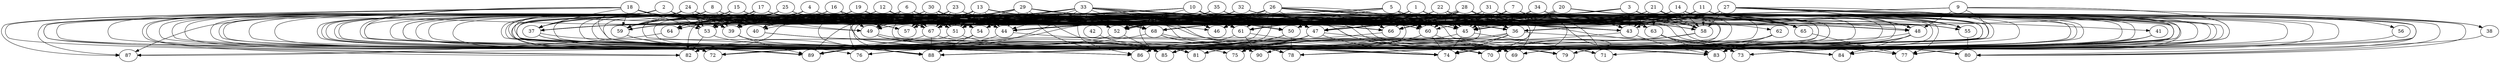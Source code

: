 // DAG automatically generated by daggen at Wed Apr 12 12:20:58 2017
// ./daggen --dot -n 90 --jump=3 --fat=0.8 --regularity=0.4 --density=0.6 
digraph G {
  1 [size="1321701746", alpha="0.00"]
  1 -> 43 [size ="33554432"]
  1 -> 47 [size ="33554432"]
  1 -> 48 [size ="33554432"]
  1 -> 50 [size ="33554432"]
  1 -> 51 [size ="33554432"]
  1 -> 53 [size ="33554432"]
  1 -> 58 [size ="33554432"]
  1 -> 59 [size ="33554432"]
  1 -> 60 [size ="33554432"]
  1 -> 61 [size ="33554432"]
  1 -> 66 [size ="33554432"]
  1 -> 71 [size ="33554432"]
  1 -> 74 [size ="33554432"]
  1 -> 89 [size ="33554432"]
  2 [size="1973254455", alpha="0.09"]
  2 -> 37 [size ="33554432"]
  2 -> 44 [size ="33554432"]
  2 -> 47 [size ="33554432"]
  2 -> 49 [size ="33554432"]
  2 -> 51 [size ="33554432"]
  2 -> 53 [size ="33554432"]
  2 -> 54 [size ="33554432"]
  2 -> 65 [size ="33554432"]
  2 -> 66 [size ="33554432"]
  2 -> 68 [size ="33554432"]
  2 -> 81 [size ="33554432"]
  2 -> 82 [size ="33554432"]
  2 -> 86 [size ="33554432"]
  2 -> 87 [size ="33554432"]
  2 -> 88 [size ="33554432"]
  2 -> 89 [size ="33554432"]
  3 [size="1320713336438", alpha="0.08"]
  3 -> 39 [size ="838860800"]
  3 -> 43 [size ="838860800"]
  3 -> 47 [size ="838860800"]
  3 -> 50 [size ="838860800"]
  3 -> 52 [size ="838860800"]
  3 -> 54 [size ="838860800"]
  3 -> 55 [size ="838860800"]
  3 -> 58 [size ="838860800"]
  3 -> 60 [size ="838860800"]
  3 -> 61 [size ="838860800"]
  3 -> 65 [size ="838860800"]
  3 -> 66 [size ="838860800"]
  3 -> 73 [size ="838860800"]
  3 -> 75 [size ="838860800"]
  3 -> 79 [size ="838860800"]
  3 -> 81 [size ="838860800"]
  3 -> 86 [size ="838860800"]
  3 -> 88 [size ="838860800"]
  4 [size="4243925138", alpha="0.03"]
  4 -> 36 [size ="134217728"]
  4 -> 37 [size ="134217728"]
  4 -> 39 [size ="134217728"]
  4 -> 43 [size ="134217728"]
  4 -> 45 [size ="134217728"]
  4 -> 50 [size ="134217728"]
  4 -> 54 [size ="134217728"]
  4 -> 59 [size ="134217728"]
  4 -> 64 [size ="134217728"]
  4 -> 66 [size ="134217728"]
  4 -> 70 [size ="134217728"]
  4 -> 81 [size ="134217728"]
  4 -> 86 [size ="134217728"]
  4 -> 88 [size ="134217728"]
  5 [size="1073741824000", alpha="0.19"]
  5 -> 37 [size ="838860800"]
  5 -> 45 [size ="838860800"]
  5 -> 59 [size ="838860800"]
  5 -> 60 [size ="838860800"]
  5 -> 61 [size ="838860800"]
  5 -> 65 [size ="838860800"]
  5 -> 66 [size ="838860800"]
  5 -> 67 [size ="838860800"]
  5 -> 68 [size ="838860800"]
  5 -> 70 [size ="838860800"]
  5 -> 81 [size ="838860800"]
  5 -> 86 [size ="838860800"]
  6 [size="867185372248", alpha="0.07"]
  6 -> 39 [size ="536870912"]
  6 -> 44 [size ="536870912"]
  6 -> 45 [size ="536870912"]
  6 -> 47 [size ="536870912"]
  6 -> 49 [size ="536870912"]
  6 -> 52 [size ="536870912"]
  6 -> 59 [size ="536870912"]
  6 -> 60 [size ="536870912"]
  6 -> 61 [size ="536870912"]
  6 -> 67 [size ="536870912"]
  6 -> 72 [size ="536870912"]
  6 -> 85 [size ="536870912"]
  6 -> 86 [size ="536870912"]
  7 [size="782757789696", alpha="0.00"]
  7 -> 36 [size ="679477248"]
  7 -> 44 [size ="679477248"]
  7 -> 45 [size ="679477248"]
  7 -> 47 [size ="679477248"]
  7 -> 53 [size ="679477248"]
  7 -> 55 [size ="679477248"]
  7 -> 58 [size ="679477248"]
  7 -> 59 [size ="679477248"]
  7 -> 63 [size ="679477248"]
  7 -> 66 [size ="679477248"]
  7 -> 67 [size ="679477248"]
  7 -> 73 [size ="679477248"]
  7 -> 83 [size ="679477248"]
  7 -> 85 [size ="679477248"]
  8 [size="134217728000", alpha="0.08"]
  8 -> 37 [size ="209715200"]
  8 -> 39 [size ="209715200"]
  8 -> 47 [size ="209715200"]
  8 -> 54 [size ="209715200"]
  8 -> 57 [size ="209715200"]
  8 -> 58 [size ="209715200"]
  8 -> 59 [size ="209715200"]
  8 -> 72 [size ="209715200"]
  8 -> 73 [size ="209715200"]
  8 -> 82 [size ="209715200"]
  8 -> 83 [size ="209715200"]
  9 [size="782757789696", alpha="0.17"]
  9 -> 38 [size ="679477248"]
  9 -> 47 [size ="679477248"]
  9 -> 48 [size ="679477248"]
  9 -> 51 [size ="679477248"]
  9 -> 64 [size ="679477248"]
  9 -> 69 [size ="679477248"]
  9 -> 72 [size ="679477248"]
  9 -> 74 [size ="679477248"]
  10 [size="68719476736", alpha="0.06"]
  10 -> 36 [size ="134217728"]
  10 -> 43 [size ="134217728"]
  10 -> 45 [size ="134217728"]
  10 -> 48 [size ="134217728"]
  10 -> 50 [size ="134217728"]
  10 -> 52 [size ="134217728"]
  10 -> 58 [size ="134217728"]
  10 -> 59 [size ="134217728"]
  10 -> 61 [size ="134217728"]
  10 -> 64 [size ="134217728"]
  10 -> 67 [size ="134217728"]
  10 -> 76 [size ="134217728"]
  10 -> 79 [size ="134217728"]
  10 -> 88 [size ="134217728"]
  10 -> 89 [size ="134217728"]
  11 [size="782757789696", alpha="0.02"]
  11 -> 36 [size ="679477248"]
  11 -> 37 [size ="679477248"]
  11 -> 43 [size ="679477248"]
  11 -> 44 [size ="679477248"]
  11 -> 48 [size ="679477248"]
  11 -> 52 [size ="679477248"]
  11 -> 56 [size ="679477248"]
  11 -> 58 [size ="679477248"]
  11 -> 65 [size ="679477248"]
  11 -> 66 [size ="679477248"]
  11 -> 68 [size ="679477248"]
  11 -> 77 [size ="679477248"]
  11 -> 80 [size ="679477248"]
  12 [size="12774366463", alpha="0.05"]
  12 -> 40 [size ="209715200"]
  12 -> 43 [size ="209715200"]
  12 -> 44 [size ="209715200"]
  12 -> 47 [size ="209715200"]
  12 -> 48 [size ="209715200"]
  12 -> 53 [size ="209715200"]
  12 -> 59 [size ="209715200"]
  12 -> 61 [size ="209715200"]
  12 -> 64 [size ="209715200"]
  12 -> 65 [size ="209715200"]
  12 -> 66 [size ="209715200"]
  12 -> 67 [size ="209715200"]
  12 -> 69 [size ="209715200"]
  12 -> 70 [size ="209715200"]
  12 -> 72 [size ="209715200"]
  12 -> 89 [size ="209715200"]
  13 [size="68719476736", alpha="0.00"]
  13 -> 39 [size ="134217728"]
  13 -> 44 [size ="134217728"]
  13 -> 51 [size ="134217728"]
  13 -> 53 [size ="134217728"]
  13 -> 54 [size ="134217728"]
  13 -> 55 [size ="134217728"]
  13 -> 57 [size ="134217728"]
  13 -> 58 [size ="134217728"]
  13 -> 59 [size ="134217728"]
  13 -> 60 [size ="134217728"]
  13 -> 61 [size ="134217728"]
  13 -> 64 [size ="134217728"]
  13 -> 65 [size ="134217728"]
  13 -> 67 [size ="134217728"]
  13 -> 68 [size ="134217728"]
  13 -> 75 [size ="134217728"]
  13 -> 77 [size ="134217728"]
  13 -> 82 [size ="134217728"]
  14 [size="8589934592", alpha="0.18"]
  14 -> 44 [size ="33554432"]
  14 -> 45 [size ="33554432"]
  14 -> 46 [size ="33554432"]
  14 -> 49 [size ="33554432"]
  14 -> 50 [size ="33554432"]
  14 -> 52 [size ="33554432"]
  14 -> 57 [size ="33554432"]
  14 -> 58 [size ="33554432"]
  14 -> 61 [size ="33554432"]
  14 -> 65 [size ="33554432"]
  14 -> 67 [size ="33554432"]
  14 -> 69 [size ="33554432"]
  14 -> 70 [size ="33554432"]
  14 -> 80 [size ="33554432"]
  14 -> 81 [size ="33554432"]
  14 -> 83 [size ="33554432"]
  14 -> 85 [size ="33554432"]
  14 -> 86 [size ="33554432"]
  15 [size="2315130346", alpha="0.11"]
  15 -> 49 [size ="75497472"]
  15 -> 51 [size ="75497472"]
  15 -> 53 [size ="75497472"]
  15 -> 54 [size ="75497472"]
  15 -> 59 [size ="75497472"]
  15 -> 60 [size ="75497472"]
  15 -> 61 [size ="75497472"]
  15 -> 64 [size ="75497472"]
  15 -> 67 [size ="75497472"]
  15 -> 81 [size ="75497472"]
  15 -> 85 [size ="75497472"]
  16 [size="549755813888", alpha="0.10"]
  16 -> 39 [size ="536870912"]
  16 -> 44 [size ="536870912"]
  16 -> 49 [size ="536870912"]
  16 -> 50 [size ="536870912"]
  16 -> 51 [size ="536870912"]
  16 -> 53 [size ="536870912"]
  16 -> 54 [size ="536870912"]
  16 -> 55 [size ="536870912"]
  16 -> 59 [size ="536870912"]
  16 -> 61 [size ="536870912"]
  16 -> 67 [size ="536870912"]
  16 -> 75 [size ="536870912"]
  16 -> 78 [size ="536870912"]
  16 -> 85 [size ="536870912"]
  16 -> 88 [size ="536870912"]
  17 [size="91082213484", alpha="0.13"]
  17 -> 39 [size ="134217728"]
  17 -> 44 [size ="134217728"]
  17 -> 52 [size ="134217728"]
  17 -> 53 [size ="134217728"]
  17 -> 54 [size ="134217728"]
  17 -> 57 [size ="134217728"]
  17 -> 64 [size ="134217728"]
  17 -> 66 [size ="134217728"]
  17 -> 67 [size ="134217728"]
  17 -> 68 [size ="134217728"]
  17 -> 72 [size ="134217728"]
  17 -> 73 [size ="134217728"]
  17 -> 81 [size ="134217728"]
  18 [size="68719476736", alpha="0.03"]
  18 -> 37 [size ="134217728"]
  18 -> 39 [size ="134217728"]
  18 -> 44 [size ="134217728"]
  18 -> 45 [size ="134217728"]
  18 -> 52 [size ="134217728"]
  18 -> 53 [size ="134217728"]
  18 -> 59 [size ="134217728"]
  18 -> 60 [size ="134217728"]
  18 -> 67 [size ="134217728"]
  18 -> 72 [size ="134217728"]
  18 -> 74 [size ="134217728"]
  18 -> 79 [size ="134217728"]
  18 -> 82 [size ="134217728"]
  18 -> 87 [size ="134217728"]
  19 [size="444934340697", alpha="0.19"]
  19 -> 39 [size ="411041792"]
  19 -> 40 [size ="411041792"]
  19 -> 44 [size ="411041792"]
  19 -> 45 [size ="411041792"]
  19 -> 51 [size ="411041792"]
  19 -> 52 [size ="411041792"]
  19 -> 54 [size ="411041792"]
  19 -> 61 [size ="411041792"]
  19 -> 64 [size ="411041792"]
  19 -> 65 [size ="411041792"]
  19 -> 67 [size ="411041792"]
  19 -> 68 [size ="411041792"]
  19 -> 72 [size ="411041792"]
  19 -> 74 [size ="411041792"]
  19 -> 85 [size ="411041792"]
  19 -> 89 [size ="411041792"]
  20 [size="386610957362", alpha="0.17"]
  20 -> 41 [size ="411041792"]
  20 -> 45 [size ="411041792"]
  20 -> 47 [size ="411041792"]
  20 -> 48 [size ="411041792"]
  20 -> 52 [size ="411041792"]
  20 -> 52 [size ="411041792"]
  20 -> 54 [size ="411041792"]
  20 -> 61 [size ="411041792"]
  20 -> 65 [size ="411041792"]
  20 -> 68 [size ="411041792"]
  20 -> 69 [size ="411041792"]
  20 -> 88 [size ="411041792"]
  21 [size="368293445632", alpha="0.14"]
  21 -> 39 [size ="411041792"]
  21 -> 43 [size ="411041792"]
  21 -> 45 [size ="411041792"]
  21 -> 47 [size ="411041792"]
  21 -> 53 [size ="411041792"]
  21 -> 58 [size ="411041792"]
  21 -> 61 [size ="411041792"]
  21 -> 63 [size ="411041792"]
  21 -> 65 [size ="411041792"]
  21 -> 66 [size ="411041792"]
  21 -> 69 [size ="411041792"]
  21 -> 70 [size ="411041792"]
  21 -> 72 [size ="411041792"]
  21 -> 78 [size ="411041792"]
  21 -> 85 [size ="411041792"]
  21 -> 88 [size ="411041792"]
  22 [size="368293445632", alpha="0.16"]
  22 -> 36 [size ="411041792"]
  22 -> 39 [size ="411041792"]
  22 -> 43 [size ="411041792"]
  22 -> 45 [size ="411041792"]
  22 -> 50 [size ="411041792"]
  22 -> 51 [size ="411041792"]
  22 -> 53 [size ="411041792"]
  22 -> 55 [size ="411041792"]
  22 -> 58 [size ="411041792"]
  22 -> 60 [size ="411041792"]
  22 -> 62 [size ="411041792"]
  22 -> 67 [size ="411041792"]
  22 -> 86 [size ="411041792"]
  22 -> 90 [size ="411041792"]
  23 [size="375333420575", alpha="0.05"]
  23 -> 37 [size ="411041792"]
  23 -> 39 [size ="411041792"]
  23 -> 40 [size ="411041792"]
  23 -> 45 [size ="411041792"]
  23 -> 46 [size ="411041792"]
  23 -> 47 [size ="411041792"]
  23 -> 49 [size ="411041792"]
  23 -> 50 [size ="411041792"]
  23 -> 51 [size ="411041792"]
  23 -> 53 [size ="411041792"]
  23 -> 59 [size ="411041792"]
  23 -> 63 [size ="411041792"]
  23 -> 66 [size ="411041792"]
  23 -> 67 [size ="411041792"]
  23 -> 77 [size ="411041792"]
  23 -> 81 [size ="411041792"]
  23 -> 88 [size ="411041792"]
  24 [size="118399013857", alpha="0.15"]
  24 -> 36 [size ="209715200"]
  24 -> 37 [size ="209715200"]
  24 -> 39 [size ="209715200"]
  24 -> 46 [size ="209715200"]
  24 -> 51 [size ="209715200"]
  24 -> 53 [size ="209715200"]
  24 -> 59 [size ="209715200"]
  24 -> 66 [size ="209715200"]
  24 -> 72 [size ="209715200"]
  24 -> 74 [size ="209715200"]
  24 -> 83 [size ="209715200"]
  24 -> 89 [size ="209715200"]
  25 [size="149202346509", alpha="0.18"]
  25 -> 44 [size ="411041792"]
  25 -> 47 [size ="411041792"]
  25 -> 48 [size ="411041792"]
  25 -> 52 [size ="411041792"]
  25 -> 53 [size ="411041792"]
  25 -> 59 [size ="411041792"]
  25 -> 65 [size ="411041792"]
  25 -> 66 [size ="411041792"]
  25 -> 67 [size ="411041792"]
  25 -> 70 [size ="411041792"]
  25 -> 72 [size ="411041792"]
  25 -> 78 [size ="411041792"]
  25 -> 86 [size ="411041792"]
  25 -> 87 [size ="411041792"]
  26 [size="13171019278", alpha="0.07"]
  26 -> 36 [size ="536870912"]
  26 -> 39 [size ="536870912"]
  26 -> 44 [size ="536870912"]
  26 -> 46 [size ="536870912"]
  26 -> 47 [size ="536870912"]
  26 -> 49 [size ="536870912"]
  26 -> 52 [size ="536870912"]
  26 -> 53 [size ="536870912"]
  26 -> 54 [size ="536870912"]
  26 -> 57 [size ="536870912"]
  26 -> 58 [size ="536870912"]
  26 -> 60 [size ="536870912"]
  26 -> 61 [size ="536870912"]
  26 -> 66 [size ="536870912"]
  26 -> 70 [size ="536870912"]
  26 -> 72 [size ="536870912"]
  26 -> 73 [size ="536870912"]
  26 -> 80 [size ="536870912"]
  26 -> 82 [size ="536870912"]
  26 -> 84 [size ="536870912"]
  26 -> 86 [size ="536870912"]
  27 [size="21520451319", alpha="0.09"]
  27 -> 36 [size ="838860800"]
  27 -> 38 [size ="838860800"]
  27 -> 44 [size ="838860800"]
  27 -> 45 [size ="838860800"]
  27 -> 47 [size ="838860800"]
  27 -> 48 [size ="838860800"]
  27 -> 54 [size ="838860800"]
  27 -> 55 [size ="838860800"]
  27 -> 58 [size ="838860800"]
  27 -> 61 [size ="838860800"]
  27 -> 66 [size ="838860800"]
  27 -> 67 [size ="838860800"]
  27 -> 68 [size ="838860800"]
  27 -> 74 [size ="838860800"]
  27 -> 78 [size ="838860800"]
  27 -> 79 [size ="838860800"]
  27 -> 80 [size ="838860800"]
  27 -> 81 [size ="838860800"]
  27 -> 89 [size ="838860800"]
  28 [size="782757789696", alpha="0.09"]
  28 -> 36 [size ="679477248"]
  28 -> 44 [size ="679477248"]
  28 -> 45 [size ="679477248"]
  28 -> 47 [size ="679477248"]
  28 -> 47 [size ="679477248"]
  28 -> 51 [size ="679477248"]
  28 -> 54 [size ="679477248"]
  28 -> 59 [size ="679477248"]
  28 -> 60 [size ="679477248"]
  28 -> 63 [size ="679477248"]
  28 -> 64 [size ="679477248"]
  28 -> 65 [size ="679477248"]
  28 -> 66 [size ="679477248"]
  28 -> 70 [size ="679477248"]
  28 -> 77 [size ="679477248"]
  28 -> 78 [size ="679477248"]
  28 -> 81 [size ="679477248"]
  28 -> 83 [size ="679477248"]
  28 -> 88 [size ="679477248"]
  29 [size="11003766383", alpha="0.09"]
  29 -> 36 [size ="679477248"]
  29 -> 37 [size ="679477248"]
  29 -> 39 [size ="679477248"]
  29 -> 40 [size ="679477248"]
  29 -> 44 [size ="679477248"]
  29 -> 45 [size ="679477248"]
  29 -> 47 [size ="679477248"]
  29 -> 51 [size ="679477248"]
  29 -> 57 [size ="679477248"]
  29 -> 58 [size ="679477248"]
  29 -> 59 [size ="679477248"]
  29 -> 60 [size ="679477248"]
  29 -> 61 [size ="679477248"]
  29 -> 66 [size ="679477248"]
  29 -> 67 [size ="679477248"]
  29 -> 68 [size ="679477248"]
  29 -> 70 [size ="679477248"]
  29 -> 81 [size ="679477248"]
  29 -> 82 [size ="679477248"]
  30 [size="134217728000", alpha="0.19"]
  30 -> 37 [size ="209715200"]
  30 -> 39 [size ="209715200"]
  30 -> 40 [size ="209715200"]
  30 -> 45 [size ="209715200"]
  30 -> 47 [size ="209715200"]
  30 -> 51 [size ="209715200"]
  30 -> 52 [size ="209715200"]
  30 -> 54 [size ="209715200"]
  30 -> 55 [size ="209715200"]
  30 -> 57 [size ="209715200"]
  30 -> 58 [size ="209715200"]
  30 -> 59 [size ="209715200"]
  30 -> 61 [size ="209715200"]
  30 -> 64 [size ="209715200"]
  30 -> 88 [size ="209715200"]
  31 [size="68719476736", alpha="0.13"]
  31 -> 39 [size ="134217728"]
  31 -> 43 [size ="134217728"]
  31 -> 45 [size ="134217728"]
  31 -> 51 [size ="134217728"]
  31 -> 53 [size ="134217728"]
  31 -> 54 [size ="134217728"]
  31 -> 55 [size ="134217728"]
  31 -> 58 [size ="134217728"]
  31 -> 64 [size ="134217728"]
  31 -> 74 [size ="134217728"]
  31 -> 77 [size ="134217728"]
  31 -> 83 [size ="134217728"]
  32 [size="42282544852", alpha="0.09"]
  32 -> 43 [size ="679477248"]
  32 -> 44 [size ="679477248"]
  32 -> 45 [size ="679477248"]
  32 -> 51 [size ="679477248"]
  32 -> 54 [size ="679477248"]
  32 -> 58 [size ="679477248"]
  32 -> 61 [size ="679477248"]
  32 -> 63 [size ="679477248"]
  32 -> 64 [size ="679477248"]
  32 -> 67 [size ="679477248"]
  32 -> 69 [size ="679477248"]
  32 -> 85 [size ="679477248"]
  33 [size="8589934592", alpha="0.17"]
  33 -> 40 [size ="33554432"]
  33 -> 42 [size ="33554432"]
  33 -> 44 [size ="33554432"]
  33 -> 45 [size ="33554432"]
  33 -> 46 [size ="33554432"]
  33 -> 47 [size ="33554432"]
  33 -> 51 [size ="33554432"]
  33 -> 53 [size ="33554432"]
  33 -> 54 [size ="33554432"]
  33 -> 57 [size ="33554432"]
  33 -> 61 [size ="33554432"]
  33 -> 63 [size ="33554432"]
  33 -> 64 [size ="33554432"]
  33 -> 67 [size ="33554432"]
  33 -> 68 [size ="33554432"]
  33 -> 69 [size ="33554432"]
  33 -> 74 [size ="33554432"]
  33 -> 79 [size ="33554432"]
  33 -> 86 [size ="33554432"]
  33 -> 89 [size ="33554432"]
  34 [size="8589934592", alpha="0.19"]
  34 -> 43 [size ="33554432"]
  34 -> 44 [size ="33554432"]
  34 -> 45 [size ="33554432"]
  34 -> 54 [size ="33554432"]
  34 -> 58 [size ="33554432"]
  34 -> 66 [size ="33554432"]
  34 -> 68 [size ="33554432"]
  34 -> 69 [size ="33554432"]
  34 -> 71 [size ="33554432"]
  35 [size="19626596448", alpha="0.12"]
  35 -> 36 [size ="536870912"]
  35 -> 39 [size ="536870912"]
  35 -> 43 [size ="536870912"]
  35 -> 45 [size ="536870912"]
  35 -> 51 [size ="536870912"]
  35 -> 52 [size ="536870912"]
  35 -> 53 [size ="536870912"]
  35 -> 54 [size ="536870912"]
  35 -> 57 [size ="536870912"]
  35 -> 58 [size ="536870912"]
  35 -> 66 [size ="536870912"]
  35 -> 67 [size ="536870912"]
  35 -> 70 [size ="536870912"]
  35 -> 71 [size ="536870912"]
  35 -> 72 [size ="536870912"]
  35 -> 83 [size ="536870912"]
  36 [size="1073741824000", alpha="0.16"]
  36 -> 74 [size ="838860800"]
  36 -> 76 [size ="838860800"]
  36 -> 80 [size ="838860800"]
  36 -> 85 [size ="838860800"]
  36 -> 87 [size ="838860800"]
  37 [size="317918236144", alpha="0.04"]
  37 -> 69 [size ="679477248"]
  37 -> 75 [size ="679477248"]
  37 -> 81 [size ="679477248"]
  38 [size="788781232671", alpha="0.03"]
  38 -> 80 [size ="838860800"]
  39 [size="19940003146", alpha="0.17"]
  39 -> 85 [size ="33554432"]
  39 -> 89 [size ="33554432"]
  40 [size="52034781312", alpha="0.08"]
  40 -> 75 [size ="134217728"]
  40 -> 81 [size ="134217728"]
  41 [size="1008316968011", alpha="0.19"]
  41 -> 74 [size ="838860800"]
  41 -> 81 [size ="838860800"]
  41 -> 84 [size ="838860800"]
  42 [size="24974446002", alpha="0.17"]
  42 -> 85 [size ="33554432"]
  43 [size="550951326515", alpha="0.19"]
  43 -> 81 [size ="838860800"]
  43 -> 83 [size ="838860800"]
  44 [size="24907449284", alpha="0.17"]
  44 -> 69 [size ="33554432"]
  44 -> 89 [size ="33554432"]
  45 [size="368293445632", alpha="0.11"]
  45 -> 71 [size ="411041792"]
  45 -> 72 [size ="411041792"]
  45 -> 74 [size ="411041792"]
  46 [size="147139236314", alpha="0.11"]
  47 [size="245495282077", alpha="0.17"]
  47 -> 74 [size ="301989888"]
  47 -> 75 [size ="301989888"]
  47 -> 80 [size ="301989888"]
  47 -> 85 [size ="301989888"]
  47 -> 86 [size ="301989888"]
  48 [size="495883209317", alpha="0.09"]
  48 -> 74 [size ="411041792"]
  48 -> 75 [size ="411041792"]
  48 -> 79 [size ="411041792"]
  48 -> 83 [size ="411041792"]
  48 -> 84 [size ="411041792"]
  48 -> 85 [size ="411041792"]
  49 [size="179889803867", alpha="0.09"]
  49 -> 69 [size ="209715200"]
  49 -> 74 [size ="209715200"]
  49 -> 80 [size ="209715200"]
  49 -> 90 [size ="209715200"]
  50 [size="1073741824000", alpha="0.18"]
  50 -> 76 [size ="838860800"]
  50 -> 78 [size ="838860800"]
  50 -> 85 [size ="838860800"]
  51 [size="521436160532", alpha="0.12"]
  51 -> 72 [size ="411041792"]
  51 -> 85 [size ="411041792"]
  52 [size="28991029248", alpha="0.17"]
  52 -> 85 [size ="75497472"]
  52 -> 89 [size ="75497472"]
  53 [size="15632542943", alpha="0.03"]
  53 -> 82 [size ="411041792"]
  53 -> 85 [size ="411041792"]
  54 [size="5492934038", alpha="0.06"]
  54 -> 82 [size ="536870912"]
  54 -> 88 [size ="536870912"]
  55 [size="231928233984", alpha="0.01"]
  55 -> 80 [size ="301989888"]
  56 [size="782757789696", alpha="0.04"]
  56 -> 73 [size ="679477248"]
  57 [size="40922468503", alpha="0.16"]
  58 [size="8285423424", alpha="0.16"]
  58 -> 70 [size ="134217728"]
  58 -> 72 [size ="134217728"]
  59 [size="549755813888", alpha="0.18"]
  59 -> 76 [size ="536870912"]
  59 -> 89 [size ="536870912"]
  60 [size="28991029248", alpha="0.17"]
  60 -> 69 [size ="75497472"]
  60 -> 74 [size ="75497472"]
  60 -> 75 [size ="75497472"]
  60 -> 85 [size ="75497472"]
  61 [size="73436527503", alpha="0.03"]
  61 -> 79 [size ="209715200"]
  61 -> 86 [size ="209715200"]
  61 -> 90 [size ="209715200"]
  62 [size="86862610475", alpha="0.12"]
  62 -> 75 [size ="75497472"]
  62 -> 78 [size ="75497472"]
  62 -> 79 [size ="75497472"]
  62 -> 81 [size ="75497472"]
  62 -> 83 [size ="75497472"]
  63 [size="713510998257", alpha="0.14"]
  63 -> 73 [size ="679477248"]
  63 -> 83 [size ="679477248"]
  63 -> 84 [size ="679477248"]
  64 [size="432977467326", alpha="0.16"]
  64 -> 87 [size ="838860800"]
  65 [size="66680386051", alpha="0.07"]
  65 -> 77 [size ="75497472"]
  66 [size="231928233984", alpha="0.04"]
  66 -> 88 [size ="301989888"]
  67 [size="729642935829", alpha="0.00"]
  67 -> 78 [size ="679477248"]
  67 -> 88 [size ="679477248"]
  67 -> 89 [size ="679477248"]
  68 [size="231928233984", alpha="0.18"]
  68 -> 69 [size ="301989888"]
  68 -> 74 [size ="301989888"]
  68 -> 78 [size ="301989888"]
  68 -> 89 [size ="301989888"]
  69 [size="48011322631", alpha="0.02"]
  70 [size="365113996380", alpha="0.10"]
  71 [size="1023110123", alpha="0.20"]
  72 [size="368293445632", alpha="0.15"]
  73 [size="368293445632", alpha="0.02"]
  74 [size="9577388991", alpha="0.09"]
  75 [size="782757789696", alpha="0.06"]
  76 [size="68719476736", alpha="0.04"]
  77 [size="1643882921", alpha="0.16"]
  78 [size="5210508118", alpha="0.15"]
  79 [size="7641308234", alpha="0.01"]
  80 [size="15191466134", alpha="0.04"]
  81 [size="1022583415381", alpha="0.09"]
  82 [size="3392829018", alpha="0.00"]
  83 [size="20257502540", alpha="0.07"]
  84 [size="402788922741", alpha="0.17"]
  85 [size="996816171743", alpha="0.10"]
  86 [size="782757789696", alpha="0.06"]
  87 [size="2869949134", alpha="0.02"]
  88 [size="231928233984", alpha="0.08"]
  89 [size="32198579534", alpha="0.03"]
  90 [size="162087659940", alpha="0.08"]
}
